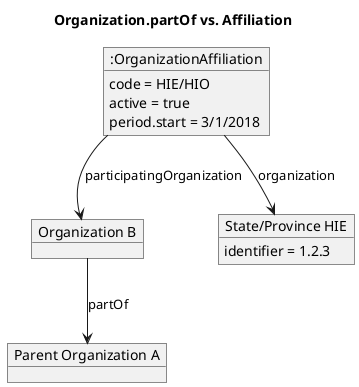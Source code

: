 @startuml
hide footbox

title Organization.partOf vs. Affiliation

object "Organization B" as OrganizationB
object "Parent Organization A" as OrganizationA

OrganizationB --> OrganizationA : partOf

object "State/Province HIE" as OrganizationD
OrganizationD : identifier = 1.2.3
object ":OrganizationAffiliation" as OrgAff
OrgAff : code = HIE/HIO
OrgAff : active = true
OrgAff : period.start = 3/1/2018

OrgAff --> OrganizationB : participatingOrganization
OrgAff --> OrganizationD : organization

@enduml
